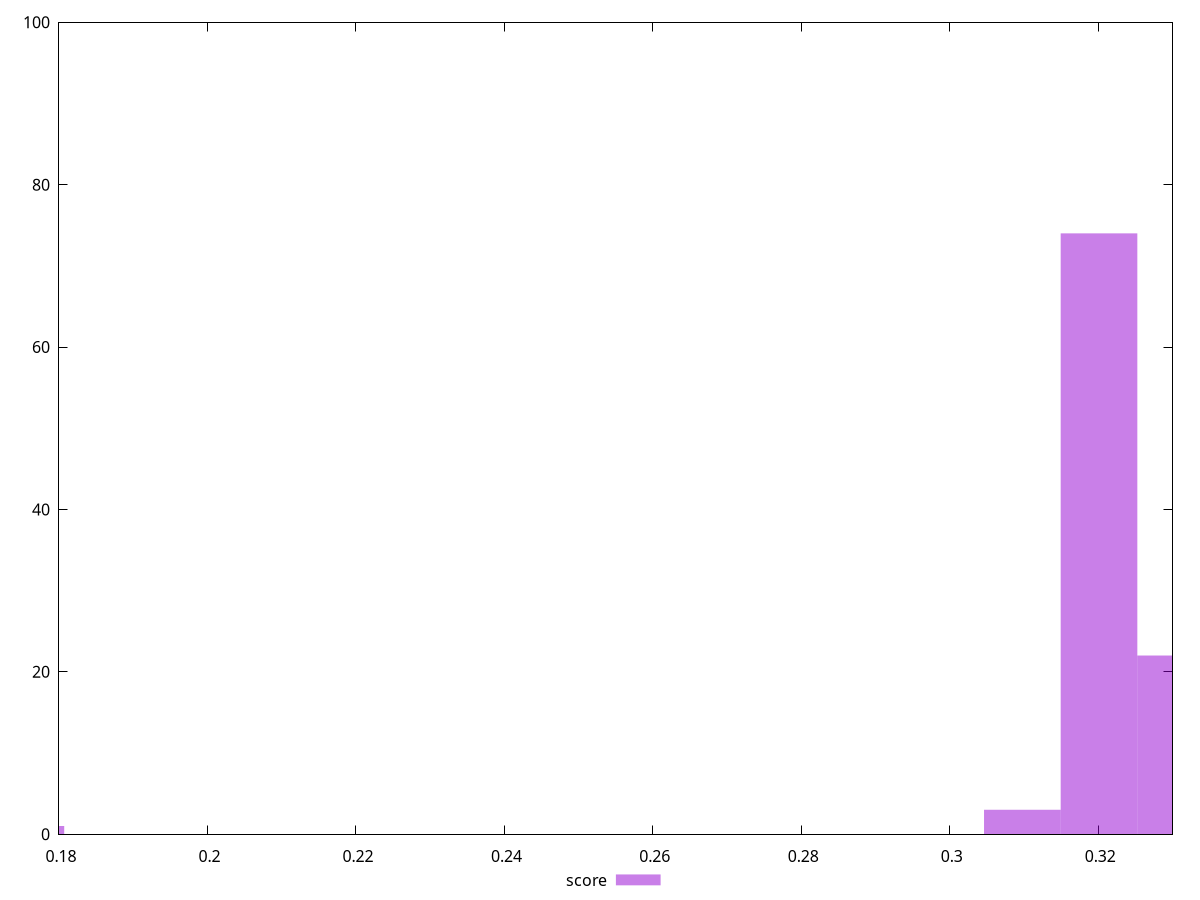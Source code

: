 reset

$score <<EOF
0.17553843632807012 1
0.320099501539422 74
0.3304252919116614 22
0.3097737111671826 3
EOF

set key outside below
set boxwidth 0.01032579037223942
set xrange [0.18:0.33]
set yrange [0:100]
set trange [0:100]
set style fill transparent solid 0.5 noborder
set terminal svg size 640, 490 enhanced background rgb 'white'
set output "reports/report_00033_2021-03-01T14-23-16.841Z/interactive/samples/astro-inner-cached/score/histogram.svg"

plot $score title "score" with boxes

reset
